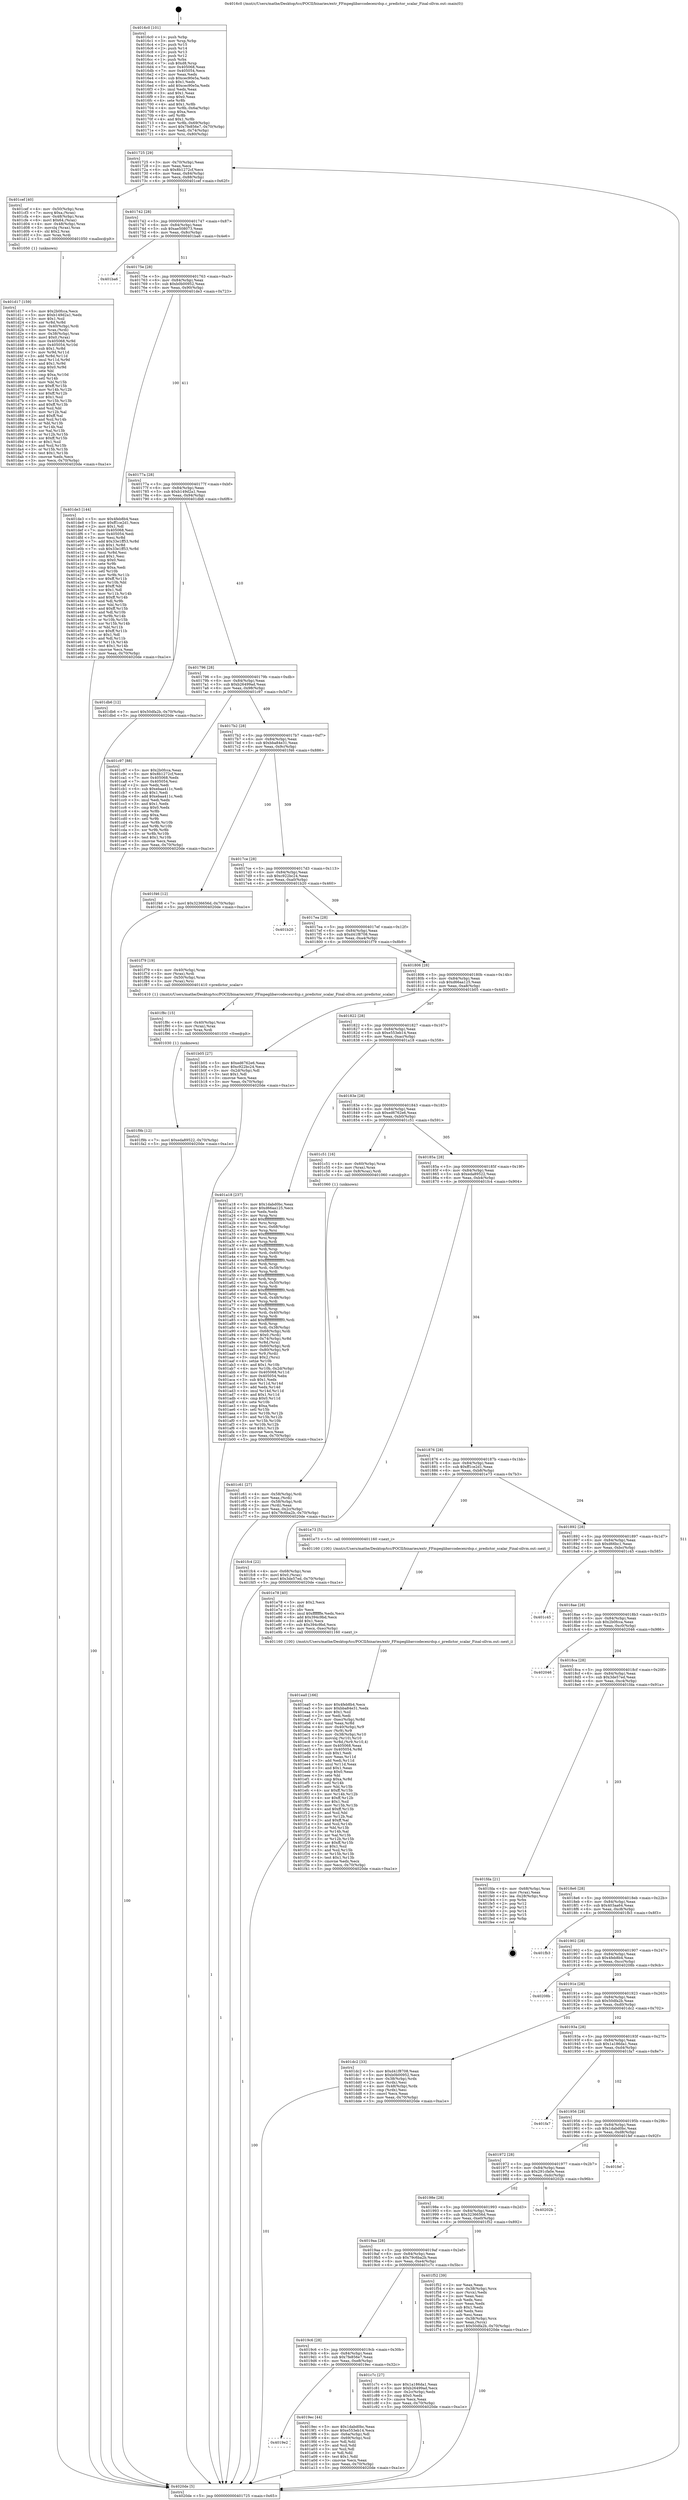 digraph "0x4016c0" {
  label = "0x4016c0 (/mnt/c/Users/mathe/Desktop/tcc/POCII/binaries/extr_FFmpeglibavcodecexrdsp.c_predictor_scalar_Final-ollvm.out::main(0))"
  labelloc = "t"
  node[shape=record]

  Entry [label="",width=0.3,height=0.3,shape=circle,fillcolor=black,style=filled]
  "0x401725" [label="{
     0x401725 [29]\l
     | [instrs]\l
     &nbsp;&nbsp;0x401725 \<+3\>: mov -0x70(%rbp),%eax\l
     &nbsp;&nbsp;0x401728 \<+2\>: mov %eax,%ecx\l
     &nbsp;&nbsp;0x40172a \<+6\>: sub $0x8b1272cf,%ecx\l
     &nbsp;&nbsp;0x401730 \<+6\>: mov %eax,-0x84(%rbp)\l
     &nbsp;&nbsp;0x401736 \<+6\>: mov %ecx,-0x88(%rbp)\l
     &nbsp;&nbsp;0x40173c \<+6\>: je 0000000000401cef \<main+0x62f\>\l
  }"]
  "0x401cef" [label="{
     0x401cef [40]\l
     | [instrs]\l
     &nbsp;&nbsp;0x401cef \<+4\>: mov -0x50(%rbp),%rax\l
     &nbsp;&nbsp;0x401cf3 \<+7\>: movq $0xa,(%rax)\l
     &nbsp;&nbsp;0x401cfa \<+4\>: mov -0x48(%rbp),%rax\l
     &nbsp;&nbsp;0x401cfe \<+6\>: movl $0x64,(%rax)\l
     &nbsp;&nbsp;0x401d04 \<+4\>: mov -0x48(%rbp),%rax\l
     &nbsp;&nbsp;0x401d08 \<+3\>: movslq (%rax),%rax\l
     &nbsp;&nbsp;0x401d0b \<+4\>: shl $0x2,%rax\l
     &nbsp;&nbsp;0x401d0f \<+3\>: mov %rax,%rdi\l
     &nbsp;&nbsp;0x401d12 \<+5\>: call 0000000000401050 \<malloc@plt\>\l
     | [calls]\l
     &nbsp;&nbsp;0x401050 \{1\} (unknown)\l
  }"]
  "0x401742" [label="{
     0x401742 [28]\l
     | [instrs]\l
     &nbsp;&nbsp;0x401742 \<+5\>: jmp 0000000000401747 \<main+0x87\>\l
     &nbsp;&nbsp;0x401747 \<+6\>: mov -0x84(%rbp),%eax\l
     &nbsp;&nbsp;0x40174d \<+5\>: sub $0xae508073,%eax\l
     &nbsp;&nbsp;0x401752 \<+6\>: mov %eax,-0x8c(%rbp)\l
     &nbsp;&nbsp;0x401758 \<+6\>: je 0000000000401ba6 \<main+0x4e6\>\l
  }"]
  Exit [label="",width=0.3,height=0.3,shape=circle,fillcolor=black,style=filled,peripheries=2]
  "0x401ba6" [label="{
     0x401ba6\l
  }", style=dashed]
  "0x40175e" [label="{
     0x40175e [28]\l
     | [instrs]\l
     &nbsp;&nbsp;0x40175e \<+5\>: jmp 0000000000401763 \<main+0xa3\>\l
     &nbsp;&nbsp;0x401763 \<+6\>: mov -0x84(%rbp),%eax\l
     &nbsp;&nbsp;0x401769 \<+5\>: sub $0xb0b00952,%eax\l
     &nbsp;&nbsp;0x40176e \<+6\>: mov %eax,-0x90(%rbp)\l
     &nbsp;&nbsp;0x401774 \<+6\>: je 0000000000401de3 \<main+0x723\>\l
  }"]
  "0x401f9b" [label="{
     0x401f9b [12]\l
     | [instrs]\l
     &nbsp;&nbsp;0x401f9b \<+7\>: movl $0xeda89522,-0x70(%rbp)\l
     &nbsp;&nbsp;0x401fa2 \<+5\>: jmp 00000000004020de \<main+0xa1e\>\l
  }"]
  "0x401de3" [label="{
     0x401de3 [144]\l
     | [instrs]\l
     &nbsp;&nbsp;0x401de3 \<+5\>: mov $0x4feb8b4,%eax\l
     &nbsp;&nbsp;0x401de8 \<+5\>: mov $0xff1ce2d1,%ecx\l
     &nbsp;&nbsp;0x401ded \<+2\>: mov $0x1,%dl\l
     &nbsp;&nbsp;0x401def \<+7\>: mov 0x405068,%esi\l
     &nbsp;&nbsp;0x401df6 \<+7\>: mov 0x405054,%edi\l
     &nbsp;&nbsp;0x401dfd \<+3\>: mov %esi,%r8d\l
     &nbsp;&nbsp;0x401e00 \<+7\>: add $0x33e1ff53,%r8d\l
     &nbsp;&nbsp;0x401e07 \<+4\>: sub $0x1,%r8d\l
     &nbsp;&nbsp;0x401e0b \<+7\>: sub $0x33e1ff53,%r8d\l
     &nbsp;&nbsp;0x401e12 \<+4\>: imul %r8d,%esi\l
     &nbsp;&nbsp;0x401e16 \<+3\>: and $0x1,%esi\l
     &nbsp;&nbsp;0x401e19 \<+3\>: cmp $0x0,%esi\l
     &nbsp;&nbsp;0x401e1c \<+4\>: sete %r9b\l
     &nbsp;&nbsp;0x401e20 \<+3\>: cmp $0xa,%edi\l
     &nbsp;&nbsp;0x401e23 \<+4\>: setl %r10b\l
     &nbsp;&nbsp;0x401e27 \<+3\>: mov %r9b,%r11b\l
     &nbsp;&nbsp;0x401e2a \<+4\>: xor $0xff,%r11b\l
     &nbsp;&nbsp;0x401e2e \<+3\>: mov %r10b,%bl\l
     &nbsp;&nbsp;0x401e31 \<+3\>: xor $0xff,%bl\l
     &nbsp;&nbsp;0x401e34 \<+3\>: xor $0x1,%dl\l
     &nbsp;&nbsp;0x401e37 \<+3\>: mov %r11b,%r14b\l
     &nbsp;&nbsp;0x401e3a \<+4\>: and $0xff,%r14b\l
     &nbsp;&nbsp;0x401e3e \<+3\>: and %dl,%r9b\l
     &nbsp;&nbsp;0x401e41 \<+3\>: mov %bl,%r15b\l
     &nbsp;&nbsp;0x401e44 \<+4\>: and $0xff,%r15b\l
     &nbsp;&nbsp;0x401e48 \<+3\>: and %dl,%r10b\l
     &nbsp;&nbsp;0x401e4b \<+3\>: or %r9b,%r14b\l
     &nbsp;&nbsp;0x401e4e \<+3\>: or %r10b,%r15b\l
     &nbsp;&nbsp;0x401e51 \<+3\>: xor %r15b,%r14b\l
     &nbsp;&nbsp;0x401e54 \<+3\>: or %bl,%r11b\l
     &nbsp;&nbsp;0x401e57 \<+4\>: xor $0xff,%r11b\l
     &nbsp;&nbsp;0x401e5b \<+3\>: or $0x1,%dl\l
     &nbsp;&nbsp;0x401e5e \<+3\>: and %dl,%r11b\l
     &nbsp;&nbsp;0x401e61 \<+3\>: or %r11b,%r14b\l
     &nbsp;&nbsp;0x401e64 \<+4\>: test $0x1,%r14b\l
     &nbsp;&nbsp;0x401e68 \<+3\>: cmovne %ecx,%eax\l
     &nbsp;&nbsp;0x401e6b \<+3\>: mov %eax,-0x70(%rbp)\l
     &nbsp;&nbsp;0x401e6e \<+5\>: jmp 00000000004020de \<main+0xa1e\>\l
  }"]
  "0x40177a" [label="{
     0x40177a [28]\l
     | [instrs]\l
     &nbsp;&nbsp;0x40177a \<+5\>: jmp 000000000040177f \<main+0xbf\>\l
     &nbsp;&nbsp;0x40177f \<+6\>: mov -0x84(%rbp),%eax\l
     &nbsp;&nbsp;0x401785 \<+5\>: sub $0xb149d2a1,%eax\l
     &nbsp;&nbsp;0x40178a \<+6\>: mov %eax,-0x94(%rbp)\l
     &nbsp;&nbsp;0x401790 \<+6\>: je 0000000000401db6 \<main+0x6f6\>\l
  }"]
  "0x401f8c" [label="{
     0x401f8c [15]\l
     | [instrs]\l
     &nbsp;&nbsp;0x401f8c \<+4\>: mov -0x40(%rbp),%rax\l
     &nbsp;&nbsp;0x401f90 \<+3\>: mov (%rax),%rax\l
     &nbsp;&nbsp;0x401f93 \<+3\>: mov %rax,%rdi\l
     &nbsp;&nbsp;0x401f96 \<+5\>: call 0000000000401030 \<free@plt\>\l
     | [calls]\l
     &nbsp;&nbsp;0x401030 \{1\} (unknown)\l
  }"]
  "0x401db6" [label="{
     0x401db6 [12]\l
     | [instrs]\l
     &nbsp;&nbsp;0x401db6 \<+7\>: movl $0x50dfa2b,-0x70(%rbp)\l
     &nbsp;&nbsp;0x401dbd \<+5\>: jmp 00000000004020de \<main+0xa1e\>\l
  }"]
  "0x401796" [label="{
     0x401796 [28]\l
     | [instrs]\l
     &nbsp;&nbsp;0x401796 \<+5\>: jmp 000000000040179b \<main+0xdb\>\l
     &nbsp;&nbsp;0x40179b \<+6\>: mov -0x84(%rbp),%eax\l
     &nbsp;&nbsp;0x4017a1 \<+5\>: sub $0xb26499ad,%eax\l
     &nbsp;&nbsp;0x4017a6 \<+6\>: mov %eax,-0x98(%rbp)\l
     &nbsp;&nbsp;0x4017ac \<+6\>: je 0000000000401c97 \<main+0x5d7\>\l
  }"]
  "0x401ea0" [label="{
     0x401ea0 [166]\l
     | [instrs]\l
     &nbsp;&nbsp;0x401ea0 \<+5\>: mov $0x4feb8b4,%ecx\l
     &nbsp;&nbsp;0x401ea5 \<+5\>: mov $0xbba84e31,%edx\l
     &nbsp;&nbsp;0x401eaa \<+3\>: mov $0x1,%sil\l
     &nbsp;&nbsp;0x401ead \<+2\>: xor %edi,%edi\l
     &nbsp;&nbsp;0x401eaf \<+7\>: mov -0xec(%rbp),%r8d\l
     &nbsp;&nbsp;0x401eb6 \<+4\>: imul %eax,%r8d\l
     &nbsp;&nbsp;0x401eba \<+4\>: mov -0x40(%rbp),%r9\l
     &nbsp;&nbsp;0x401ebe \<+3\>: mov (%r9),%r9\l
     &nbsp;&nbsp;0x401ec1 \<+4\>: mov -0x38(%rbp),%r10\l
     &nbsp;&nbsp;0x401ec5 \<+3\>: movslq (%r10),%r10\l
     &nbsp;&nbsp;0x401ec8 \<+4\>: mov %r8d,(%r9,%r10,4)\l
     &nbsp;&nbsp;0x401ecc \<+7\>: mov 0x405068,%eax\l
     &nbsp;&nbsp;0x401ed3 \<+8\>: mov 0x405054,%r8d\l
     &nbsp;&nbsp;0x401edb \<+3\>: sub $0x1,%edi\l
     &nbsp;&nbsp;0x401ede \<+3\>: mov %eax,%r11d\l
     &nbsp;&nbsp;0x401ee1 \<+3\>: add %edi,%r11d\l
     &nbsp;&nbsp;0x401ee4 \<+4\>: imul %r11d,%eax\l
     &nbsp;&nbsp;0x401ee8 \<+3\>: and $0x1,%eax\l
     &nbsp;&nbsp;0x401eeb \<+3\>: cmp $0x0,%eax\l
     &nbsp;&nbsp;0x401eee \<+3\>: sete %bl\l
     &nbsp;&nbsp;0x401ef1 \<+4\>: cmp $0xa,%r8d\l
     &nbsp;&nbsp;0x401ef5 \<+4\>: setl %r14b\l
     &nbsp;&nbsp;0x401ef9 \<+3\>: mov %bl,%r15b\l
     &nbsp;&nbsp;0x401efc \<+4\>: xor $0xff,%r15b\l
     &nbsp;&nbsp;0x401f00 \<+3\>: mov %r14b,%r12b\l
     &nbsp;&nbsp;0x401f03 \<+4\>: xor $0xff,%r12b\l
     &nbsp;&nbsp;0x401f07 \<+4\>: xor $0x1,%sil\l
     &nbsp;&nbsp;0x401f0b \<+3\>: mov %r15b,%r13b\l
     &nbsp;&nbsp;0x401f0e \<+4\>: and $0xff,%r13b\l
     &nbsp;&nbsp;0x401f12 \<+3\>: and %sil,%bl\l
     &nbsp;&nbsp;0x401f15 \<+3\>: mov %r12b,%al\l
     &nbsp;&nbsp;0x401f18 \<+2\>: and $0xff,%al\l
     &nbsp;&nbsp;0x401f1a \<+3\>: and %sil,%r14b\l
     &nbsp;&nbsp;0x401f1d \<+3\>: or %bl,%r13b\l
     &nbsp;&nbsp;0x401f20 \<+3\>: or %r14b,%al\l
     &nbsp;&nbsp;0x401f23 \<+3\>: xor %al,%r13b\l
     &nbsp;&nbsp;0x401f26 \<+3\>: or %r12b,%r15b\l
     &nbsp;&nbsp;0x401f29 \<+4\>: xor $0xff,%r15b\l
     &nbsp;&nbsp;0x401f2d \<+4\>: or $0x1,%sil\l
     &nbsp;&nbsp;0x401f31 \<+3\>: and %sil,%r15b\l
     &nbsp;&nbsp;0x401f34 \<+3\>: or %r15b,%r13b\l
     &nbsp;&nbsp;0x401f37 \<+4\>: test $0x1,%r13b\l
     &nbsp;&nbsp;0x401f3b \<+3\>: cmovne %edx,%ecx\l
     &nbsp;&nbsp;0x401f3e \<+3\>: mov %ecx,-0x70(%rbp)\l
     &nbsp;&nbsp;0x401f41 \<+5\>: jmp 00000000004020de \<main+0xa1e\>\l
  }"]
  "0x401c97" [label="{
     0x401c97 [88]\l
     | [instrs]\l
     &nbsp;&nbsp;0x401c97 \<+5\>: mov $0x2b0fcca,%eax\l
     &nbsp;&nbsp;0x401c9c \<+5\>: mov $0x8b1272cf,%ecx\l
     &nbsp;&nbsp;0x401ca1 \<+7\>: mov 0x405068,%edx\l
     &nbsp;&nbsp;0x401ca8 \<+7\>: mov 0x405054,%esi\l
     &nbsp;&nbsp;0x401caf \<+2\>: mov %edx,%edi\l
     &nbsp;&nbsp;0x401cb1 \<+6\>: sub $0xebaa411c,%edi\l
     &nbsp;&nbsp;0x401cb7 \<+3\>: sub $0x1,%edi\l
     &nbsp;&nbsp;0x401cba \<+6\>: add $0xebaa411c,%edi\l
     &nbsp;&nbsp;0x401cc0 \<+3\>: imul %edi,%edx\l
     &nbsp;&nbsp;0x401cc3 \<+3\>: and $0x1,%edx\l
     &nbsp;&nbsp;0x401cc6 \<+3\>: cmp $0x0,%edx\l
     &nbsp;&nbsp;0x401cc9 \<+4\>: sete %r8b\l
     &nbsp;&nbsp;0x401ccd \<+3\>: cmp $0xa,%esi\l
     &nbsp;&nbsp;0x401cd0 \<+4\>: setl %r9b\l
     &nbsp;&nbsp;0x401cd4 \<+3\>: mov %r8b,%r10b\l
     &nbsp;&nbsp;0x401cd7 \<+3\>: and %r9b,%r10b\l
     &nbsp;&nbsp;0x401cda \<+3\>: xor %r9b,%r8b\l
     &nbsp;&nbsp;0x401cdd \<+3\>: or %r8b,%r10b\l
     &nbsp;&nbsp;0x401ce0 \<+4\>: test $0x1,%r10b\l
     &nbsp;&nbsp;0x401ce4 \<+3\>: cmovne %ecx,%eax\l
     &nbsp;&nbsp;0x401ce7 \<+3\>: mov %eax,-0x70(%rbp)\l
     &nbsp;&nbsp;0x401cea \<+5\>: jmp 00000000004020de \<main+0xa1e\>\l
  }"]
  "0x4017b2" [label="{
     0x4017b2 [28]\l
     | [instrs]\l
     &nbsp;&nbsp;0x4017b2 \<+5\>: jmp 00000000004017b7 \<main+0xf7\>\l
     &nbsp;&nbsp;0x4017b7 \<+6\>: mov -0x84(%rbp),%eax\l
     &nbsp;&nbsp;0x4017bd \<+5\>: sub $0xbba84e31,%eax\l
     &nbsp;&nbsp;0x4017c2 \<+6\>: mov %eax,-0x9c(%rbp)\l
     &nbsp;&nbsp;0x4017c8 \<+6\>: je 0000000000401f46 \<main+0x886\>\l
  }"]
  "0x401e78" [label="{
     0x401e78 [40]\l
     | [instrs]\l
     &nbsp;&nbsp;0x401e78 \<+5\>: mov $0x2,%ecx\l
     &nbsp;&nbsp;0x401e7d \<+1\>: cltd\l
     &nbsp;&nbsp;0x401e7e \<+2\>: idiv %ecx\l
     &nbsp;&nbsp;0x401e80 \<+6\>: imul $0xfffffffe,%edx,%ecx\l
     &nbsp;&nbsp;0x401e86 \<+6\>: add $0x394c9bd,%ecx\l
     &nbsp;&nbsp;0x401e8c \<+3\>: add $0x1,%ecx\l
     &nbsp;&nbsp;0x401e8f \<+6\>: sub $0x394c9bd,%ecx\l
     &nbsp;&nbsp;0x401e95 \<+6\>: mov %ecx,-0xec(%rbp)\l
     &nbsp;&nbsp;0x401e9b \<+5\>: call 0000000000401160 \<next_i\>\l
     | [calls]\l
     &nbsp;&nbsp;0x401160 \{100\} (/mnt/c/Users/mathe/Desktop/tcc/POCII/binaries/extr_FFmpeglibavcodecexrdsp.c_predictor_scalar_Final-ollvm.out::next_i)\l
  }"]
  "0x401f46" [label="{
     0x401f46 [12]\l
     | [instrs]\l
     &nbsp;&nbsp;0x401f46 \<+7\>: movl $0x3236656d,-0x70(%rbp)\l
     &nbsp;&nbsp;0x401f4d \<+5\>: jmp 00000000004020de \<main+0xa1e\>\l
  }"]
  "0x4017ce" [label="{
     0x4017ce [28]\l
     | [instrs]\l
     &nbsp;&nbsp;0x4017ce \<+5\>: jmp 00000000004017d3 \<main+0x113\>\l
     &nbsp;&nbsp;0x4017d3 \<+6\>: mov -0x84(%rbp),%eax\l
     &nbsp;&nbsp;0x4017d9 \<+5\>: sub $0xc922bc24,%eax\l
     &nbsp;&nbsp;0x4017de \<+6\>: mov %eax,-0xa0(%rbp)\l
     &nbsp;&nbsp;0x4017e4 \<+6\>: je 0000000000401b20 \<main+0x460\>\l
  }"]
  "0x401d17" [label="{
     0x401d17 [159]\l
     | [instrs]\l
     &nbsp;&nbsp;0x401d17 \<+5\>: mov $0x2b0fcca,%ecx\l
     &nbsp;&nbsp;0x401d1c \<+5\>: mov $0xb149d2a1,%edx\l
     &nbsp;&nbsp;0x401d21 \<+3\>: mov $0x1,%sil\l
     &nbsp;&nbsp;0x401d24 \<+3\>: xor %r8d,%r8d\l
     &nbsp;&nbsp;0x401d27 \<+4\>: mov -0x40(%rbp),%rdi\l
     &nbsp;&nbsp;0x401d2b \<+3\>: mov %rax,(%rdi)\l
     &nbsp;&nbsp;0x401d2e \<+4\>: mov -0x38(%rbp),%rax\l
     &nbsp;&nbsp;0x401d32 \<+6\>: movl $0x0,(%rax)\l
     &nbsp;&nbsp;0x401d38 \<+8\>: mov 0x405068,%r9d\l
     &nbsp;&nbsp;0x401d40 \<+8\>: mov 0x405054,%r10d\l
     &nbsp;&nbsp;0x401d48 \<+4\>: sub $0x1,%r8d\l
     &nbsp;&nbsp;0x401d4c \<+3\>: mov %r9d,%r11d\l
     &nbsp;&nbsp;0x401d4f \<+3\>: add %r8d,%r11d\l
     &nbsp;&nbsp;0x401d52 \<+4\>: imul %r11d,%r9d\l
     &nbsp;&nbsp;0x401d56 \<+4\>: and $0x1,%r9d\l
     &nbsp;&nbsp;0x401d5a \<+4\>: cmp $0x0,%r9d\l
     &nbsp;&nbsp;0x401d5e \<+3\>: sete %bl\l
     &nbsp;&nbsp;0x401d61 \<+4\>: cmp $0xa,%r10d\l
     &nbsp;&nbsp;0x401d65 \<+4\>: setl %r14b\l
     &nbsp;&nbsp;0x401d69 \<+3\>: mov %bl,%r15b\l
     &nbsp;&nbsp;0x401d6c \<+4\>: xor $0xff,%r15b\l
     &nbsp;&nbsp;0x401d70 \<+3\>: mov %r14b,%r12b\l
     &nbsp;&nbsp;0x401d73 \<+4\>: xor $0xff,%r12b\l
     &nbsp;&nbsp;0x401d77 \<+4\>: xor $0x1,%sil\l
     &nbsp;&nbsp;0x401d7b \<+3\>: mov %r15b,%r13b\l
     &nbsp;&nbsp;0x401d7e \<+4\>: and $0xff,%r13b\l
     &nbsp;&nbsp;0x401d82 \<+3\>: and %sil,%bl\l
     &nbsp;&nbsp;0x401d85 \<+3\>: mov %r12b,%al\l
     &nbsp;&nbsp;0x401d88 \<+2\>: and $0xff,%al\l
     &nbsp;&nbsp;0x401d8a \<+3\>: and %sil,%r14b\l
     &nbsp;&nbsp;0x401d8d \<+3\>: or %bl,%r13b\l
     &nbsp;&nbsp;0x401d90 \<+3\>: or %r14b,%al\l
     &nbsp;&nbsp;0x401d93 \<+3\>: xor %al,%r13b\l
     &nbsp;&nbsp;0x401d96 \<+3\>: or %r12b,%r15b\l
     &nbsp;&nbsp;0x401d99 \<+4\>: xor $0xff,%r15b\l
     &nbsp;&nbsp;0x401d9d \<+4\>: or $0x1,%sil\l
     &nbsp;&nbsp;0x401da1 \<+3\>: and %sil,%r15b\l
     &nbsp;&nbsp;0x401da4 \<+3\>: or %r15b,%r13b\l
     &nbsp;&nbsp;0x401da7 \<+4\>: test $0x1,%r13b\l
     &nbsp;&nbsp;0x401dab \<+3\>: cmovne %edx,%ecx\l
     &nbsp;&nbsp;0x401dae \<+3\>: mov %ecx,-0x70(%rbp)\l
     &nbsp;&nbsp;0x401db1 \<+5\>: jmp 00000000004020de \<main+0xa1e\>\l
  }"]
  "0x401b20" [label="{
     0x401b20\l
  }", style=dashed]
  "0x4017ea" [label="{
     0x4017ea [28]\l
     | [instrs]\l
     &nbsp;&nbsp;0x4017ea \<+5\>: jmp 00000000004017ef \<main+0x12f\>\l
     &nbsp;&nbsp;0x4017ef \<+6\>: mov -0x84(%rbp),%eax\l
     &nbsp;&nbsp;0x4017f5 \<+5\>: sub $0xd41f8708,%eax\l
     &nbsp;&nbsp;0x4017fa \<+6\>: mov %eax,-0xa4(%rbp)\l
     &nbsp;&nbsp;0x401800 \<+6\>: je 0000000000401f79 \<main+0x8b9\>\l
  }"]
  "0x401c61" [label="{
     0x401c61 [27]\l
     | [instrs]\l
     &nbsp;&nbsp;0x401c61 \<+4\>: mov -0x58(%rbp),%rdi\l
     &nbsp;&nbsp;0x401c65 \<+2\>: mov %eax,(%rdi)\l
     &nbsp;&nbsp;0x401c67 \<+4\>: mov -0x58(%rbp),%rdi\l
     &nbsp;&nbsp;0x401c6b \<+2\>: mov (%rdi),%eax\l
     &nbsp;&nbsp;0x401c6d \<+3\>: mov %eax,-0x2c(%rbp)\l
     &nbsp;&nbsp;0x401c70 \<+7\>: movl $0x79c6ba2b,-0x70(%rbp)\l
     &nbsp;&nbsp;0x401c77 \<+5\>: jmp 00000000004020de \<main+0xa1e\>\l
  }"]
  "0x401f79" [label="{
     0x401f79 [19]\l
     | [instrs]\l
     &nbsp;&nbsp;0x401f79 \<+4\>: mov -0x40(%rbp),%rax\l
     &nbsp;&nbsp;0x401f7d \<+3\>: mov (%rax),%rdi\l
     &nbsp;&nbsp;0x401f80 \<+4\>: mov -0x50(%rbp),%rax\l
     &nbsp;&nbsp;0x401f84 \<+3\>: mov (%rax),%rsi\l
     &nbsp;&nbsp;0x401f87 \<+5\>: call 0000000000401410 \<predictor_scalar\>\l
     | [calls]\l
     &nbsp;&nbsp;0x401410 \{1\} (/mnt/c/Users/mathe/Desktop/tcc/POCII/binaries/extr_FFmpeglibavcodecexrdsp.c_predictor_scalar_Final-ollvm.out::predictor_scalar)\l
  }"]
  "0x401806" [label="{
     0x401806 [28]\l
     | [instrs]\l
     &nbsp;&nbsp;0x401806 \<+5\>: jmp 000000000040180b \<main+0x14b\>\l
     &nbsp;&nbsp;0x40180b \<+6\>: mov -0x84(%rbp),%eax\l
     &nbsp;&nbsp;0x401811 \<+5\>: sub $0xd66aa125,%eax\l
     &nbsp;&nbsp;0x401816 \<+6\>: mov %eax,-0xa8(%rbp)\l
     &nbsp;&nbsp;0x40181c \<+6\>: je 0000000000401b05 \<main+0x445\>\l
  }"]
  "0x4016c0" [label="{
     0x4016c0 [101]\l
     | [instrs]\l
     &nbsp;&nbsp;0x4016c0 \<+1\>: push %rbp\l
     &nbsp;&nbsp;0x4016c1 \<+3\>: mov %rsp,%rbp\l
     &nbsp;&nbsp;0x4016c4 \<+2\>: push %r15\l
     &nbsp;&nbsp;0x4016c6 \<+2\>: push %r14\l
     &nbsp;&nbsp;0x4016c8 \<+2\>: push %r13\l
     &nbsp;&nbsp;0x4016ca \<+2\>: push %r12\l
     &nbsp;&nbsp;0x4016cc \<+1\>: push %rbx\l
     &nbsp;&nbsp;0x4016cd \<+7\>: sub $0xd8,%rsp\l
     &nbsp;&nbsp;0x4016d4 \<+7\>: mov 0x405068,%eax\l
     &nbsp;&nbsp;0x4016db \<+7\>: mov 0x405054,%ecx\l
     &nbsp;&nbsp;0x4016e2 \<+2\>: mov %eax,%edx\l
     &nbsp;&nbsp;0x4016e4 \<+6\>: sub $0xcec90e5a,%edx\l
     &nbsp;&nbsp;0x4016ea \<+3\>: sub $0x1,%edx\l
     &nbsp;&nbsp;0x4016ed \<+6\>: add $0xcec90e5a,%edx\l
     &nbsp;&nbsp;0x4016f3 \<+3\>: imul %edx,%eax\l
     &nbsp;&nbsp;0x4016f6 \<+3\>: and $0x1,%eax\l
     &nbsp;&nbsp;0x4016f9 \<+3\>: cmp $0x0,%eax\l
     &nbsp;&nbsp;0x4016fc \<+4\>: sete %r8b\l
     &nbsp;&nbsp;0x401700 \<+4\>: and $0x1,%r8b\l
     &nbsp;&nbsp;0x401704 \<+4\>: mov %r8b,-0x6a(%rbp)\l
     &nbsp;&nbsp;0x401708 \<+3\>: cmp $0xa,%ecx\l
     &nbsp;&nbsp;0x40170b \<+4\>: setl %r8b\l
     &nbsp;&nbsp;0x40170f \<+4\>: and $0x1,%r8b\l
     &nbsp;&nbsp;0x401713 \<+4\>: mov %r8b,-0x69(%rbp)\l
     &nbsp;&nbsp;0x401717 \<+7\>: movl $0x7fe856e7,-0x70(%rbp)\l
     &nbsp;&nbsp;0x40171e \<+3\>: mov %edi,-0x74(%rbp)\l
     &nbsp;&nbsp;0x401721 \<+4\>: mov %rsi,-0x80(%rbp)\l
  }"]
  "0x401b05" [label="{
     0x401b05 [27]\l
     | [instrs]\l
     &nbsp;&nbsp;0x401b05 \<+5\>: mov $0xed6762e6,%eax\l
     &nbsp;&nbsp;0x401b0a \<+5\>: mov $0xc922bc24,%ecx\l
     &nbsp;&nbsp;0x401b0f \<+3\>: mov -0x2d(%rbp),%dl\l
     &nbsp;&nbsp;0x401b12 \<+3\>: test $0x1,%dl\l
     &nbsp;&nbsp;0x401b15 \<+3\>: cmovne %ecx,%eax\l
     &nbsp;&nbsp;0x401b18 \<+3\>: mov %eax,-0x70(%rbp)\l
     &nbsp;&nbsp;0x401b1b \<+5\>: jmp 00000000004020de \<main+0xa1e\>\l
  }"]
  "0x401822" [label="{
     0x401822 [28]\l
     | [instrs]\l
     &nbsp;&nbsp;0x401822 \<+5\>: jmp 0000000000401827 \<main+0x167\>\l
     &nbsp;&nbsp;0x401827 \<+6\>: mov -0x84(%rbp),%eax\l
     &nbsp;&nbsp;0x40182d \<+5\>: sub $0xe553eb14,%eax\l
     &nbsp;&nbsp;0x401832 \<+6\>: mov %eax,-0xac(%rbp)\l
     &nbsp;&nbsp;0x401838 \<+6\>: je 0000000000401a18 \<main+0x358\>\l
  }"]
  "0x4020de" [label="{
     0x4020de [5]\l
     | [instrs]\l
     &nbsp;&nbsp;0x4020de \<+5\>: jmp 0000000000401725 \<main+0x65\>\l
  }"]
  "0x401a18" [label="{
     0x401a18 [237]\l
     | [instrs]\l
     &nbsp;&nbsp;0x401a18 \<+5\>: mov $0x1dabd0bc,%eax\l
     &nbsp;&nbsp;0x401a1d \<+5\>: mov $0xd66aa125,%ecx\l
     &nbsp;&nbsp;0x401a22 \<+2\>: xor %edx,%edx\l
     &nbsp;&nbsp;0x401a24 \<+3\>: mov %rsp,%rsi\l
     &nbsp;&nbsp;0x401a27 \<+4\>: add $0xfffffffffffffff0,%rsi\l
     &nbsp;&nbsp;0x401a2b \<+3\>: mov %rsi,%rsp\l
     &nbsp;&nbsp;0x401a2e \<+4\>: mov %rsi,-0x68(%rbp)\l
     &nbsp;&nbsp;0x401a32 \<+3\>: mov %rsp,%rsi\l
     &nbsp;&nbsp;0x401a35 \<+4\>: add $0xfffffffffffffff0,%rsi\l
     &nbsp;&nbsp;0x401a39 \<+3\>: mov %rsi,%rsp\l
     &nbsp;&nbsp;0x401a3c \<+3\>: mov %rsp,%rdi\l
     &nbsp;&nbsp;0x401a3f \<+4\>: add $0xfffffffffffffff0,%rdi\l
     &nbsp;&nbsp;0x401a43 \<+3\>: mov %rdi,%rsp\l
     &nbsp;&nbsp;0x401a46 \<+4\>: mov %rdi,-0x60(%rbp)\l
     &nbsp;&nbsp;0x401a4a \<+3\>: mov %rsp,%rdi\l
     &nbsp;&nbsp;0x401a4d \<+4\>: add $0xfffffffffffffff0,%rdi\l
     &nbsp;&nbsp;0x401a51 \<+3\>: mov %rdi,%rsp\l
     &nbsp;&nbsp;0x401a54 \<+4\>: mov %rdi,-0x58(%rbp)\l
     &nbsp;&nbsp;0x401a58 \<+3\>: mov %rsp,%rdi\l
     &nbsp;&nbsp;0x401a5b \<+4\>: add $0xfffffffffffffff0,%rdi\l
     &nbsp;&nbsp;0x401a5f \<+3\>: mov %rdi,%rsp\l
     &nbsp;&nbsp;0x401a62 \<+4\>: mov %rdi,-0x50(%rbp)\l
     &nbsp;&nbsp;0x401a66 \<+3\>: mov %rsp,%rdi\l
     &nbsp;&nbsp;0x401a69 \<+4\>: add $0xfffffffffffffff0,%rdi\l
     &nbsp;&nbsp;0x401a6d \<+3\>: mov %rdi,%rsp\l
     &nbsp;&nbsp;0x401a70 \<+4\>: mov %rdi,-0x48(%rbp)\l
     &nbsp;&nbsp;0x401a74 \<+3\>: mov %rsp,%rdi\l
     &nbsp;&nbsp;0x401a77 \<+4\>: add $0xfffffffffffffff0,%rdi\l
     &nbsp;&nbsp;0x401a7b \<+3\>: mov %rdi,%rsp\l
     &nbsp;&nbsp;0x401a7e \<+4\>: mov %rdi,-0x40(%rbp)\l
     &nbsp;&nbsp;0x401a82 \<+3\>: mov %rsp,%rdi\l
     &nbsp;&nbsp;0x401a85 \<+4\>: add $0xfffffffffffffff0,%rdi\l
     &nbsp;&nbsp;0x401a89 \<+3\>: mov %rdi,%rsp\l
     &nbsp;&nbsp;0x401a8c \<+4\>: mov %rdi,-0x38(%rbp)\l
     &nbsp;&nbsp;0x401a90 \<+4\>: mov -0x68(%rbp),%rdi\l
     &nbsp;&nbsp;0x401a94 \<+6\>: movl $0x0,(%rdi)\l
     &nbsp;&nbsp;0x401a9a \<+4\>: mov -0x74(%rbp),%r8d\l
     &nbsp;&nbsp;0x401a9e \<+3\>: mov %r8d,(%rsi)\l
     &nbsp;&nbsp;0x401aa1 \<+4\>: mov -0x60(%rbp),%rdi\l
     &nbsp;&nbsp;0x401aa5 \<+4\>: mov -0x80(%rbp),%r9\l
     &nbsp;&nbsp;0x401aa9 \<+3\>: mov %r9,(%rdi)\l
     &nbsp;&nbsp;0x401aac \<+3\>: cmpl $0x2,(%rsi)\l
     &nbsp;&nbsp;0x401aaf \<+4\>: setne %r10b\l
     &nbsp;&nbsp;0x401ab3 \<+4\>: and $0x1,%r10b\l
     &nbsp;&nbsp;0x401ab7 \<+4\>: mov %r10b,-0x2d(%rbp)\l
     &nbsp;&nbsp;0x401abb \<+8\>: mov 0x405068,%r11d\l
     &nbsp;&nbsp;0x401ac3 \<+7\>: mov 0x405054,%ebx\l
     &nbsp;&nbsp;0x401aca \<+3\>: sub $0x1,%edx\l
     &nbsp;&nbsp;0x401acd \<+3\>: mov %r11d,%r14d\l
     &nbsp;&nbsp;0x401ad0 \<+3\>: add %edx,%r14d\l
     &nbsp;&nbsp;0x401ad3 \<+4\>: imul %r14d,%r11d\l
     &nbsp;&nbsp;0x401ad7 \<+4\>: and $0x1,%r11d\l
     &nbsp;&nbsp;0x401adb \<+4\>: cmp $0x0,%r11d\l
     &nbsp;&nbsp;0x401adf \<+4\>: sete %r10b\l
     &nbsp;&nbsp;0x401ae3 \<+3\>: cmp $0xa,%ebx\l
     &nbsp;&nbsp;0x401ae6 \<+4\>: setl %r15b\l
     &nbsp;&nbsp;0x401aea \<+3\>: mov %r10b,%r12b\l
     &nbsp;&nbsp;0x401aed \<+3\>: and %r15b,%r12b\l
     &nbsp;&nbsp;0x401af0 \<+3\>: xor %r15b,%r10b\l
     &nbsp;&nbsp;0x401af3 \<+3\>: or %r10b,%r12b\l
     &nbsp;&nbsp;0x401af6 \<+4\>: test $0x1,%r12b\l
     &nbsp;&nbsp;0x401afa \<+3\>: cmovne %ecx,%eax\l
     &nbsp;&nbsp;0x401afd \<+3\>: mov %eax,-0x70(%rbp)\l
     &nbsp;&nbsp;0x401b00 \<+5\>: jmp 00000000004020de \<main+0xa1e\>\l
  }"]
  "0x40183e" [label="{
     0x40183e [28]\l
     | [instrs]\l
     &nbsp;&nbsp;0x40183e \<+5\>: jmp 0000000000401843 \<main+0x183\>\l
     &nbsp;&nbsp;0x401843 \<+6\>: mov -0x84(%rbp),%eax\l
     &nbsp;&nbsp;0x401849 \<+5\>: sub $0xed6762e6,%eax\l
     &nbsp;&nbsp;0x40184e \<+6\>: mov %eax,-0xb0(%rbp)\l
     &nbsp;&nbsp;0x401854 \<+6\>: je 0000000000401c51 \<main+0x591\>\l
  }"]
  "0x4019e2" [label="{
     0x4019e2\l
  }", style=dashed]
  "0x401c51" [label="{
     0x401c51 [16]\l
     | [instrs]\l
     &nbsp;&nbsp;0x401c51 \<+4\>: mov -0x60(%rbp),%rax\l
     &nbsp;&nbsp;0x401c55 \<+3\>: mov (%rax),%rax\l
     &nbsp;&nbsp;0x401c58 \<+4\>: mov 0x8(%rax),%rdi\l
     &nbsp;&nbsp;0x401c5c \<+5\>: call 0000000000401060 \<atoi@plt\>\l
     | [calls]\l
     &nbsp;&nbsp;0x401060 \{1\} (unknown)\l
  }"]
  "0x40185a" [label="{
     0x40185a [28]\l
     | [instrs]\l
     &nbsp;&nbsp;0x40185a \<+5\>: jmp 000000000040185f \<main+0x19f\>\l
     &nbsp;&nbsp;0x40185f \<+6\>: mov -0x84(%rbp),%eax\l
     &nbsp;&nbsp;0x401865 \<+5\>: sub $0xeda89522,%eax\l
     &nbsp;&nbsp;0x40186a \<+6\>: mov %eax,-0xb4(%rbp)\l
     &nbsp;&nbsp;0x401870 \<+6\>: je 0000000000401fc4 \<main+0x904\>\l
  }"]
  "0x4019ec" [label="{
     0x4019ec [44]\l
     | [instrs]\l
     &nbsp;&nbsp;0x4019ec \<+5\>: mov $0x1dabd0bc,%eax\l
     &nbsp;&nbsp;0x4019f1 \<+5\>: mov $0xe553eb14,%ecx\l
     &nbsp;&nbsp;0x4019f6 \<+3\>: mov -0x6a(%rbp),%dl\l
     &nbsp;&nbsp;0x4019f9 \<+4\>: mov -0x69(%rbp),%sil\l
     &nbsp;&nbsp;0x4019fd \<+3\>: mov %dl,%dil\l
     &nbsp;&nbsp;0x401a00 \<+3\>: and %sil,%dil\l
     &nbsp;&nbsp;0x401a03 \<+3\>: xor %sil,%dl\l
     &nbsp;&nbsp;0x401a06 \<+3\>: or %dl,%dil\l
     &nbsp;&nbsp;0x401a09 \<+4\>: test $0x1,%dil\l
     &nbsp;&nbsp;0x401a0d \<+3\>: cmovne %ecx,%eax\l
     &nbsp;&nbsp;0x401a10 \<+3\>: mov %eax,-0x70(%rbp)\l
     &nbsp;&nbsp;0x401a13 \<+5\>: jmp 00000000004020de \<main+0xa1e\>\l
  }"]
  "0x401fc4" [label="{
     0x401fc4 [22]\l
     | [instrs]\l
     &nbsp;&nbsp;0x401fc4 \<+4\>: mov -0x68(%rbp),%rax\l
     &nbsp;&nbsp;0x401fc8 \<+6\>: movl $0x0,(%rax)\l
     &nbsp;&nbsp;0x401fce \<+7\>: movl $0x3de57ed,-0x70(%rbp)\l
     &nbsp;&nbsp;0x401fd5 \<+5\>: jmp 00000000004020de \<main+0xa1e\>\l
  }"]
  "0x401876" [label="{
     0x401876 [28]\l
     | [instrs]\l
     &nbsp;&nbsp;0x401876 \<+5\>: jmp 000000000040187b \<main+0x1bb\>\l
     &nbsp;&nbsp;0x40187b \<+6\>: mov -0x84(%rbp),%eax\l
     &nbsp;&nbsp;0x401881 \<+5\>: sub $0xff1ce2d1,%eax\l
     &nbsp;&nbsp;0x401886 \<+6\>: mov %eax,-0xb8(%rbp)\l
     &nbsp;&nbsp;0x40188c \<+6\>: je 0000000000401e73 \<main+0x7b3\>\l
  }"]
  "0x4019c6" [label="{
     0x4019c6 [28]\l
     | [instrs]\l
     &nbsp;&nbsp;0x4019c6 \<+5\>: jmp 00000000004019cb \<main+0x30b\>\l
     &nbsp;&nbsp;0x4019cb \<+6\>: mov -0x84(%rbp),%eax\l
     &nbsp;&nbsp;0x4019d1 \<+5\>: sub $0x7fe856e7,%eax\l
     &nbsp;&nbsp;0x4019d6 \<+6\>: mov %eax,-0xe8(%rbp)\l
     &nbsp;&nbsp;0x4019dc \<+6\>: je 00000000004019ec \<main+0x32c\>\l
  }"]
  "0x401e73" [label="{
     0x401e73 [5]\l
     | [instrs]\l
     &nbsp;&nbsp;0x401e73 \<+5\>: call 0000000000401160 \<next_i\>\l
     | [calls]\l
     &nbsp;&nbsp;0x401160 \{100\} (/mnt/c/Users/mathe/Desktop/tcc/POCII/binaries/extr_FFmpeglibavcodecexrdsp.c_predictor_scalar_Final-ollvm.out::next_i)\l
  }"]
  "0x401892" [label="{
     0x401892 [28]\l
     | [instrs]\l
     &nbsp;&nbsp;0x401892 \<+5\>: jmp 0000000000401897 \<main+0x1d7\>\l
     &nbsp;&nbsp;0x401897 \<+6\>: mov -0x84(%rbp),%eax\l
     &nbsp;&nbsp;0x40189d \<+5\>: sub $0xd66bc1,%eax\l
     &nbsp;&nbsp;0x4018a2 \<+6\>: mov %eax,-0xbc(%rbp)\l
     &nbsp;&nbsp;0x4018a8 \<+6\>: je 0000000000401c45 \<main+0x585\>\l
  }"]
  "0x401c7c" [label="{
     0x401c7c [27]\l
     | [instrs]\l
     &nbsp;&nbsp;0x401c7c \<+5\>: mov $0x1a186da1,%eax\l
     &nbsp;&nbsp;0x401c81 \<+5\>: mov $0xb26499ad,%ecx\l
     &nbsp;&nbsp;0x401c86 \<+3\>: mov -0x2c(%rbp),%edx\l
     &nbsp;&nbsp;0x401c89 \<+3\>: cmp $0x0,%edx\l
     &nbsp;&nbsp;0x401c8c \<+3\>: cmove %ecx,%eax\l
     &nbsp;&nbsp;0x401c8f \<+3\>: mov %eax,-0x70(%rbp)\l
     &nbsp;&nbsp;0x401c92 \<+5\>: jmp 00000000004020de \<main+0xa1e\>\l
  }"]
  "0x401c45" [label="{
     0x401c45\l
  }", style=dashed]
  "0x4018ae" [label="{
     0x4018ae [28]\l
     | [instrs]\l
     &nbsp;&nbsp;0x4018ae \<+5\>: jmp 00000000004018b3 \<main+0x1f3\>\l
     &nbsp;&nbsp;0x4018b3 \<+6\>: mov -0x84(%rbp),%eax\l
     &nbsp;&nbsp;0x4018b9 \<+5\>: sub $0x2b0fcca,%eax\l
     &nbsp;&nbsp;0x4018be \<+6\>: mov %eax,-0xc0(%rbp)\l
     &nbsp;&nbsp;0x4018c4 \<+6\>: je 0000000000402046 \<main+0x986\>\l
  }"]
  "0x4019aa" [label="{
     0x4019aa [28]\l
     | [instrs]\l
     &nbsp;&nbsp;0x4019aa \<+5\>: jmp 00000000004019af \<main+0x2ef\>\l
     &nbsp;&nbsp;0x4019af \<+6\>: mov -0x84(%rbp),%eax\l
     &nbsp;&nbsp;0x4019b5 \<+5\>: sub $0x79c6ba2b,%eax\l
     &nbsp;&nbsp;0x4019ba \<+6\>: mov %eax,-0xe4(%rbp)\l
     &nbsp;&nbsp;0x4019c0 \<+6\>: je 0000000000401c7c \<main+0x5bc\>\l
  }"]
  "0x402046" [label="{
     0x402046\l
  }", style=dashed]
  "0x4018ca" [label="{
     0x4018ca [28]\l
     | [instrs]\l
     &nbsp;&nbsp;0x4018ca \<+5\>: jmp 00000000004018cf \<main+0x20f\>\l
     &nbsp;&nbsp;0x4018cf \<+6\>: mov -0x84(%rbp),%eax\l
     &nbsp;&nbsp;0x4018d5 \<+5\>: sub $0x3de57ed,%eax\l
     &nbsp;&nbsp;0x4018da \<+6\>: mov %eax,-0xc4(%rbp)\l
     &nbsp;&nbsp;0x4018e0 \<+6\>: je 0000000000401fda \<main+0x91a\>\l
  }"]
  "0x401f52" [label="{
     0x401f52 [39]\l
     | [instrs]\l
     &nbsp;&nbsp;0x401f52 \<+2\>: xor %eax,%eax\l
     &nbsp;&nbsp;0x401f54 \<+4\>: mov -0x38(%rbp),%rcx\l
     &nbsp;&nbsp;0x401f58 \<+2\>: mov (%rcx),%edx\l
     &nbsp;&nbsp;0x401f5a \<+2\>: mov %eax,%esi\l
     &nbsp;&nbsp;0x401f5c \<+2\>: sub %edx,%esi\l
     &nbsp;&nbsp;0x401f5e \<+2\>: mov %eax,%edx\l
     &nbsp;&nbsp;0x401f60 \<+3\>: sub $0x1,%edx\l
     &nbsp;&nbsp;0x401f63 \<+2\>: add %edx,%esi\l
     &nbsp;&nbsp;0x401f65 \<+2\>: sub %esi,%eax\l
     &nbsp;&nbsp;0x401f67 \<+4\>: mov -0x38(%rbp),%rcx\l
     &nbsp;&nbsp;0x401f6b \<+2\>: mov %eax,(%rcx)\l
     &nbsp;&nbsp;0x401f6d \<+7\>: movl $0x50dfa2b,-0x70(%rbp)\l
     &nbsp;&nbsp;0x401f74 \<+5\>: jmp 00000000004020de \<main+0xa1e\>\l
  }"]
  "0x401fda" [label="{
     0x401fda [21]\l
     | [instrs]\l
     &nbsp;&nbsp;0x401fda \<+4\>: mov -0x68(%rbp),%rax\l
     &nbsp;&nbsp;0x401fde \<+2\>: mov (%rax),%eax\l
     &nbsp;&nbsp;0x401fe0 \<+4\>: lea -0x28(%rbp),%rsp\l
     &nbsp;&nbsp;0x401fe4 \<+1\>: pop %rbx\l
     &nbsp;&nbsp;0x401fe5 \<+2\>: pop %r12\l
     &nbsp;&nbsp;0x401fe7 \<+2\>: pop %r13\l
     &nbsp;&nbsp;0x401fe9 \<+2\>: pop %r14\l
     &nbsp;&nbsp;0x401feb \<+2\>: pop %r15\l
     &nbsp;&nbsp;0x401fed \<+1\>: pop %rbp\l
     &nbsp;&nbsp;0x401fee \<+1\>: ret\l
  }"]
  "0x4018e6" [label="{
     0x4018e6 [28]\l
     | [instrs]\l
     &nbsp;&nbsp;0x4018e6 \<+5\>: jmp 00000000004018eb \<main+0x22b\>\l
     &nbsp;&nbsp;0x4018eb \<+6\>: mov -0x84(%rbp),%eax\l
     &nbsp;&nbsp;0x4018f1 \<+5\>: sub $0x403aa64,%eax\l
     &nbsp;&nbsp;0x4018f6 \<+6\>: mov %eax,-0xc8(%rbp)\l
     &nbsp;&nbsp;0x4018fc \<+6\>: je 0000000000401fb3 \<main+0x8f3\>\l
  }"]
  "0x40198e" [label="{
     0x40198e [28]\l
     | [instrs]\l
     &nbsp;&nbsp;0x40198e \<+5\>: jmp 0000000000401993 \<main+0x2d3\>\l
     &nbsp;&nbsp;0x401993 \<+6\>: mov -0x84(%rbp),%eax\l
     &nbsp;&nbsp;0x401999 \<+5\>: sub $0x3236656d,%eax\l
     &nbsp;&nbsp;0x40199e \<+6\>: mov %eax,-0xe0(%rbp)\l
     &nbsp;&nbsp;0x4019a4 \<+6\>: je 0000000000401f52 \<main+0x892\>\l
  }"]
  "0x401fb3" [label="{
     0x401fb3\l
  }", style=dashed]
  "0x401902" [label="{
     0x401902 [28]\l
     | [instrs]\l
     &nbsp;&nbsp;0x401902 \<+5\>: jmp 0000000000401907 \<main+0x247\>\l
     &nbsp;&nbsp;0x401907 \<+6\>: mov -0x84(%rbp),%eax\l
     &nbsp;&nbsp;0x40190d \<+5\>: sub $0x4feb8b4,%eax\l
     &nbsp;&nbsp;0x401912 \<+6\>: mov %eax,-0xcc(%rbp)\l
     &nbsp;&nbsp;0x401918 \<+6\>: je 000000000040208b \<main+0x9cb\>\l
  }"]
  "0x40202b" [label="{
     0x40202b\l
  }", style=dashed]
  "0x40208b" [label="{
     0x40208b\l
  }", style=dashed]
  "0x40191e" [label="{
     0x40191e [28]\l
     | [instrs]\l
     &nbsp;&nbsp;0x40191e \<+5\>: jmp 0000000000401923 \<main+0x263\>\l
     &nbsp;&nbsp;0x401923 \<+6\>: mov -0x84(%rbp),%eax\l
     &nbsp;&nbsp;0x401929 \<+5\>: sub $0x50dfa2b,%eax\l
     &nbsp;&nbsp;0x40192e \<+6\>: mov %eax,-0xd0(%rbp)\l
     &nbsp;&nbsp;0x401934 \<+6\>: je 0000000000401dc2 \<main+0x702\>\l
  }"]
  "0x401972" [label="{
     0x401972 [28]\l
     | [instrs]\l
     &nbsp;&nbsp;0x401972 \<+5\>: jmp 0000000000401977 \<main+0x2b7\>\l
     &nbsp;&nbsp;0x401977 \<+6\>: mov -0x84(%rbp),%eax\l
     &nbsp;&nbsp;0x40197d \<+5\>: sub $0x291cfa0e,%eax\l
     &nbsp;&nbsp;0x401982 \<+6\>: mov %eax,-0xdc(%rbp)\l
     &nbsp;&nbsp;0x401988 \<+6\>: je 000000000040202b \<main+0x96b\>\l
  }"]
  "0x401dc2" [label="{
     0x401dc2 [33]\l
     | [instrs]\l
     &nbsp;&nbsp;0x401dc2 \<+5\>: mov $0xd41f8708,%eax\l
     &nbsp;&nbsp;0x401dc7 \<+5\>: mov $0xb0b00952,%ecx\l
     &nbsp;&nbsp;0x401dcc \<+4\>: mov -0x38(%rbp),%rdx\l
     &nbsp;&nbsp;0x401dd0 \<+2\>: mov (%rdx),%esi\l
     &nbsp;&nbsp;0x401dd2 \<+4\>: mov -0x48(%rbp),%rdx\l
     &nbsp;&nbsp;0x401dd6 \<+2\>: cmp (%rdx),%esi\l
     &nbsp;&nbsp;0x401dd8 \<+3\>: cmovl %ecx,%eax\l
     &nbsp;&nbsp;0x401ddb \<+3\>: mov %eax,-0x70(%rbp)\l
     &nbsp;&nbsp;0x401dde \<+5\>: jmp 00000000004020de \<main+0xa1e\>\l
  }"]
  "0x40193a" [label="{
     0x40193a [28]\l
     | [instrs]\l
     &nbsp;&nbsp;0x40193a \<+5\>: jmp 000000000040193f \<main+0x27f\>\l
     &nbsp;&nbsp;0x40193f \<+6\>: mov -0x84(%rbp),%eax\l
     &nbsp;&nbsp;0x401945 \<+5\>: sub $0x1a186da1,%eax\l
     &nbsp;&nbsp;0x40194a \<+6\>: mov %eax,-0xd4(%rbp)\l
     &nbsp;&nbsp;0x401950 \<+6\>: je 0000000000401fa7 \<main+0x8e7\>\l
  }"]
  "0x401fef" [label="{
     0x401fef\l
  }", style=dashed]
  "0x401fa7" [label="{
     0x401fa7\l
  }", style=dashed]
  "0x401956" [label="{
     0x401956 [28]\l
     | [instrs]\l
     &nbsp;&nbsp;0x401956 \<+5\>: jmp 000000000040195b \<main+0x29b\>\l
     &nbsp;&nbsp;0x40195b \<+6\>: mov -0x84(%rbp),%eax\l
     &nbsp;&nbsp;0x401961 \<+5\>: sub $0x1dabd0bc,%eax\l
     &nbsp;&nbsp;0x401966 \<+6\>: mov %eax,-0xd8(%rbp)\l
     &nbsp;&nbsp;0x40196c \<+6\>: je 0000000000401fef \<main+0x92f\>\l
  }"]
  Entry -> "0x4016c0" [label=" 1"]
  "0x401725" -> "0x401cef" [label=" 1"]
  "0x401725" -> "0x401742" [label=" 511"]
  "0x401fda" -> Exit [label=" 1"]
  "0x401742" -> "0x401ba6" [label=" 0"]
  "0x401742" -> "0x40175e" [label=" 511"]
  "0x401fc4" -> "0x4020de" [label=" 1"]
  "0x40175e" -> "0x401de3" [label=" 100"]
  "0x40175e" -> "0x40177a" [label=" 411"]
  "0x401f9b" -> "0x4020de" [label=" 1"]
  "0x40177a" -> "0x401db6" [label=" 1"]
  "0x40177a" -> "0x401796" [label=" 410"]
  "0x401f8c" -> "0x401f9b" [label=" 1"]
  "0x401796" -> "0x401c97" [label=" 1"]
  "0x401796" -> "0x4017b2" [label=" 409"]
  "0x401f79" -> "0x401f8c" [label=" 1"]
  "0x4017b2" -> "0x401f46" [label=" 100"]
  "0x4017b2" -> "0x4017ce" [label=" 309"]
  "0x401f52" -> "0x4020de" [label=" 100"]
  "0x4017ce" -> "0x401b20" [label=" 0"]
  "0x4017ce" -> "0x4017ea" [label=" 309"]
  "0x401f46" -> "0x4020de" [label=" 100"]
  "0x4017ea" -> "0x401f79" [label=" 1"]
  "0x4017ea" -> "0x401806" [label=" 308"]
  "0x401ea0" -> "0x4020de" [label=" 100"]
  "0x401806" -> "0x401b05" [label=" 1"]
  "0x401806" -> "0x401822" [label=" 307"]
  "0x401e73" -> "0x401e78" [label=" 100"]
  "0x401822" -> "0x401a18" [label=" 1"]
  "0x401822" -> "0x40183e" [label=" 306"]
  "0x401de3" -> "0x4020de" [label=" 100"]
  "0x40183e" -> "0x401c51" [label=" 1"]
  "0x40183e" -> "0x40185a" [label=" 305"]
  "0x401dc2" -> "0x4020de" [label=" 101"]
  "0x40185a" -> "0x401fc4" [label=" 1"]
  "0x40185a" -> "0x401876" [label=" 304"]
  "0x401db6" -> "0x4020de" [label=" 1"]
  "0x401876" -> "0x401e73" [label=" 100"]
  "0x401876" -> "0x401892" [label=" 204"]
  "0x401cef" -> "0x401d17" [label=" 1"]
  "0x401892" -> "0x401c45" [label=" 0"]
  "0x401892" -> "0x4018ae" [label=" 204"]
  "0x401c97" -> "0x4020de" [label=" 1"]
  "0x4018ae" -> "0x402046" [label=" 0"]
  "0x4018ae" -> "0x4018ca" [label=" 204"]
  "0x401c61" -> "0x4020de" [label=" 1"]
  "0x4018ca" -> "0x401fda" [label=" 1"]
  "0x4018ca" -> "0x4018e6" [label=" 203"]
  "0x401c51" -> "0x401c61" [label=" 1"]
  "0x4018e6" -> "0x401fb3" [label=" 0"]
  "0x4018e6" -> "0x401902" [label=" 203"]
  "0x401a18" -> "0x4020de" [label=" 1"]
  "0x401902" -> "0x40208b" [label=" 0"]
  "0x401902" -> "0x40191e" [label=" 203"]
  "0x401e78" -> "0x401ea0" [label=" 100"]
  "0x40191e" -> "0x401dc2" [label=" 101"]
  "0x40191e" -> "0x40193a" [label=" 102"]
  "0x4016c0" -> "0x401725" [label=" 1"]
  "0x40193a" -> "0x401fa7" [label=" 0"]
  "0x40193a" -> "0x401956" [label=" 102"]
  "0x4019ec" -> "0x4020de" [label=" 1"]
  "0x401956" -> "0x401fef" [label=" 0"]
  "0x401956" -> "0x401972" [label=" 102"]
  "0x4020de" -> "0x401725" [label=" 511"]
  "0x401972" -> "0x40202b" [label=" 0"]
  "0x401972" -> "0x40198e" [label=" 102"]
  "0x401b05" -> "0x4020de" [label=" 1"]
  "0x40198e" -> "0x401f52" [label=" 100"]
  "0x40198e" -> "0x4019aa" [label=" 2"]
  "0x401c7c" -> "0x4020de" [label=" 1"]
  "0x4019aa" -> "0x401c7c" [label=" 1"]
  "0x4019aa" -> "0x4019c6" [label=" 1"]
  "0x401d17" -> "0x4020de" [label=" 1"]
  "0x4019c6" -> "0x4019ec" [label=" 1"]
  "0x4019c6" -> "0x4019e2" [label=" 0"]
}

